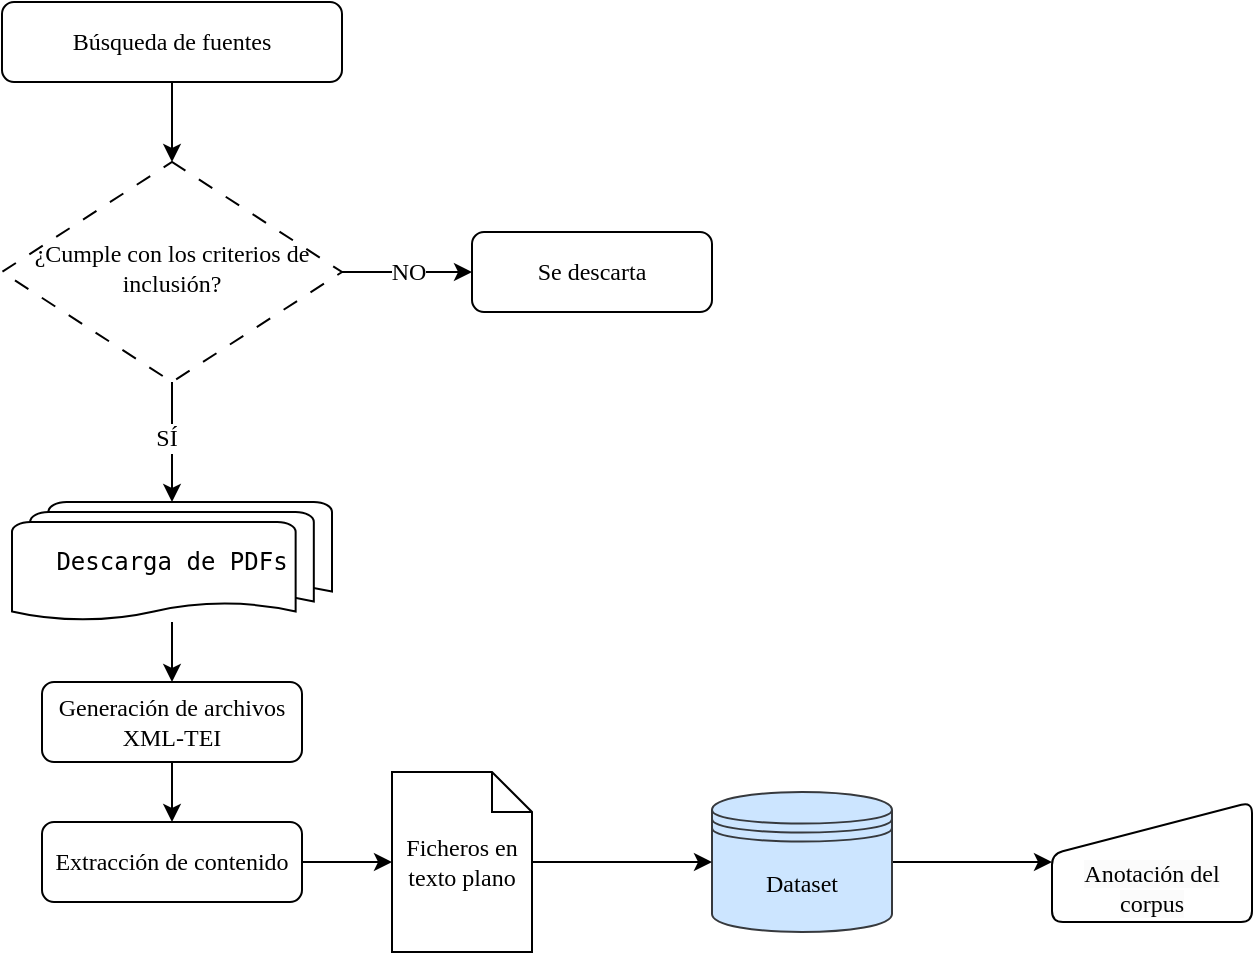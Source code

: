 <mxfile version="24.8.3">
  <diagram id="C5RBs43oDa-KdzZeNtuy" name="Page-1">
    <mxGraphModel dx="1434" dy="772" grid="1" gridSize="10" guides="1" tooltips="1" connect="1" arrows="1" fold="1" page="1" pageScale="1" pageWidth="827" pageHeight="1169" math="0" shadow="0">
      <root>
        <mxCell id="WIyWlLk6GJQsqaUBKTNV-0" />
        <mxCell id="WIyWlLk6GJQsqaUBKTNV-1" parent="WIyWlLk6GJQsqaUBKTNV-0" />
        <mxCell id="5BztQn5_08TIMHJcGIpN-32" value="" style="edgeStyle=orthogonalEdgeStyle;rounded=0;orthogonalLoop=1;jettySize=auto;html=1;fontFamily=Lucida Console;fontSize=12;fontColor=default;labelBorderColor=none;" edge="1" parent="WIyWlLk6GJQsqaUBKTNV-1" source="WIyWlLk6GJQsqaUBKTNV-2" target="WIyWlLk6GJQsqaUBKTNV-3">
          <mxGeometry relative="1" as="geometry" />
        </mxCell>
        <mxCell id="WIyWlLk6GJQsqaUBKTNV-2" value="Búsqueda de fuentes" style="shape=manual;whiteSpace=wrap;fontSize=12;glass=0;strokeWidth=1;shadow=0;labelBorderColor=none;html=1;verticalAlign=middle;fontFamily=Lucida Console;rounded=1;strokeColor=default;align=center;fontColor=default;fillColor=default;" parent="WIyWlLk6GJQsqaUBKTNV-1" vertex="1">
          <mxGeometry x="45" y="40" width="170" height="40" as="geometry" />
        </mxCell>
        <mxCell id="5BztQn5_08TIMHJcGIpN-33" value="NO" style="edgeStyle=orthogonalEdgeStyle;rounded=0;orthogonalLoop=1;jettySize=auto;html=1;fontFamily=Lucida Console;fontSize=12;fontColor=default;labelBorderColor=none;" edge="1" parent="WIyWlLk6GJQsqaUBKTNV-1" source="WIyWlLk6GJQsqaUBKTNV-3" target="WIyWlLk6GJQsqaUBKTNV-6">
          <mxGeometry relative="1" as="geometry" />
        </mxCell>
        <mxCell id="5BztQn5_08TIMHJcGIpN-34" value="" style="edgeStyle=orthogonalEdgeStyle;rounded=0;orthogonalLoop=1;jettySize=auto;html=1;fontFamily=Lucida Console;fontSize=12;fontColor=default;labelBorderColor=none;" edge="1" parent="WIyWlLk6GJQsqaUBKTNV-1" source="WIyWlLk6GJQsqaUBKTNV-3" target="5BztQn5_08TIMHJcGIpN-12">
          <mxGeometry relative="1" as="geometry" />
        </mxCell>
        <mxCell id="5BztQn5_08TIMHJcGIpN-35" value="SÍ" style="edgeLabel;html=1;align=center;verticalAlign=middle;resizable=0;points=[];rounded=1;shadow=0;glass=0;strokeColor=default;strokeWidth=1;fontFamily=Lucida Console;fontSize=12;fontColor=default;labelBorderColor=none;fillColor=default;" vertex="1" connectable="0" parent="5BztQn5_08TIMHJcGIpN-34">
          <mxGeometry x="-0.08" y="-3" relative="1" as="geometry">
            <mxPoint as="offset" />
          </mxGeometry>
        </mxCell>
        <mxCell id="WIyWlLk6GJQsqaUBKTNV-3" value="¿Cumple con los criterios de inclusión?" style="rhombus;whiteSpace=wrap;shadow=0;fontFamily=Lucida Console;fontSize=12;align=center;strokeWidth=1;spacing=6;spacingTop=-4;dashed=1;dashPattern=8 8;fillStyle=solid;labelBorderColor=none;html=1;verticalAlign=middle;" parent="WIyWlLk6GJQsqaUBKTNV-1" vertex="1">
          <mxGeometry x="45" y="120" width="170" height="110" as="geometry" />
        </mxCell>
        <mxCell id="WIyWlLk6GJQsqaUBKTNV-6" value="Se descarta" style="rounded=1;whiteSpace=wrap;fontSize=12;glass=0;strokeWidth=1;shadow=0;labelBorderColor=none;html=1;verticalAlign=middle;fontFamily=Lucida Console;" parent="WIyWlLk6GJQsqaUBKTNV-1" vertex="1">
          <mxGeometry x="280" y="155" width="120" height="40" as="geometry" />
        </mxCell>
        <mxCell id="5BztQn5_08TIMHJcGIpN-22" value="" style="edgeStyle=orthogonalEdgeStyle;rounded=0;orthogonalLoop=1;jettySize=auto;html=1;fontFamily=Lucida Console;fontSize=12;fontColor=default;labelBorderColor=none;" edge="1" parent="WIyWlLk6GJQsqaUBKTNV-1" source="WIyWlLk6GJQsqaUBKTNV-8" target="WIyWlLk6GJQsqaUBKTNV-10">
          <mxGeometry relative="1" as="geometry" />
        </mxCell>
        <mxCell id="WIyWlLk6GJQsqaUBKTNV-8" value="Generación de archivos XML-TEI" style="rounded=1;whiteSpace=wrap;fontSize=12;glass=0;strokeWidth=1;shadow=0;labelBorderColor=none;html=1;verticalAlign=middle;fontFamily=Lucida Console;" parent="WIyWlLk6GJQsqaUBKTNV-1" vertex="1">
          <mxGeometry x="65" y="380" width="130" height="40" as="geometry" />
        </mxCell>
        <mxCell id="5BztQn5_08TIMHJcGIpN-24" value="" style="edgeStyle=orthogonalEdgeStyle;rounded=0;orthogonalLoop=1;jettySize=auto;html=1;fontFamily=Lucida Console;fontSize=12;fontColor=default;labelBorderColor=none;" edge="1" parent="WIyWlLk6GJQsqaUBKTNV-1" source="WIyWlLk6GJQsqaUBKTNV-10" target="5BztQn5_08TIMHJcGIpN-21">
          <mxGeometry relative="1" as="geometry" />
        </mxCell>
        <mxCell id="WIyWlLk6GJQsqaUBKTNV-10" value="Extracción de contenido" style="rounded=1;whiteSpace=wrap;fontSize=12;glass=0;strokeWidth=1;shadow=0;labelBorderColor=none;html=1;verticalAlign=middle;fontFamily=Lucida Console;" parent="WIyWlLk6GJQsqaUBKTNV-1" vertex="1">
          <mxGeometry x="65" y="450" width="130" height="40" as="geometry" />
        </mxCell>
        <mxCell id="5BztQn5_08TIMHJcGIpN-20" value="" style="edgeStyle=orthogonalEdgeStyle;rounded=0;orthogonalLoop=1;jettySize=auto;html=1;fontFamily=Lucida Console;fontSize=12;fontColor=default;labelBorderColor=none;" edge="1" parent="WIyWlLk6GJQsqaUBKTNV-1" source="5BztQn5_08TIMHJcGIpN-0" target="5BztQn5_08TIMHJcGIpN-19">
          <mxGeometry relative="1" as="geometry" />
        </mxCell>
        <mxCell id="5BztQn5_08TIMHJcGIpN-0" value="Dataset" style="shape=datastore;whiteSpace=wrap;labelBorderColor=none;html=1;verticalAlign=middle;fontFamily=Lucida Console;fontSize=12;fillColor=#cce5ff;strokeColor=#36393d;" vertex="1" parent="WIyWlLk6GJQsqaUBKTNV-1">
          <mxGeometry x="400" y="435" width="90" height="70" as="geometry" />
        </mxCell>
        <mxCell id="5BztQn5_08TIMHJcGIpN-14" value="" style="edgeStyle=orthogonalEdgeStyle;rounded=0;orthogonalLoop=1;jettySize=auto;html=1;fontFamily=Lucida Console;fontSize=12;fontColor=default;labelBorderColor=none;" edge="1" parent="WIyWlLk6GJQsqaUBKTNV-1" source="5BztQn5_08TIMHJcGIpN-12" target="WIyWlLk6GJQsqaUBKTNV-8">
          <mxGeometry relative="1" as="geometry" />
        </mxCell>
        <mxCell id="5BztQn5_08TIMHJcGIpN-12" value="&lt;pre&gt;Descarga de PDFs&lt;/pre&gt;" style="strokeWidth=1;html=1;shape=mxgraph.flowchart.multi-document;whiteSpace=wrap;" vertex="1" parent="WIyWlLk6GJQsqaUBKTNV-1">
          <mxGeometry x="50" y="290" width="160" height="60" as="geometry" />
        </mxCell>
        <mxCell id="5BztQn5_08TIMHJcGIpN-19" value="&lt;span style=&quot;color: rgb(0, 0, 0); font-family: &amp;quot;Lucida Console&amp;quot;; font-size: 12px; font-style: normal; font-variant-ligatures: normal; font-variant-caps: normal; font-weight: 400; letter-spacing: normal; orphans: 2; text-align: center; text-indent: 0px; text-transform: none; widows: 2; word-spacing: 0px; -webkit-text-stroke-width: 0px; white-space: normal; background-color: rgb(251, 251, 251); text-decoration-thickness: initial; text-decoration-style: initial; text-decoration-color: initial; display: inline !important; float: none;&quot;&gt;Anotación del corpus&lt;/span&gt;" style="html=1;strokeWidth=1;shape=manualInput;whiteSpace=wrap;rounded=1;size=26;arcSize=11;shadow=0;glass=0;strokeColor=default;align=center;verticalAlign=bottom;fontFamily=Lucida Console;fontSize=12;fontColor=default;labelBorderColor=none;fillColor=default;" vertex="1" parent="WIyWlLk6GJQsqaUBKTNV-1">
          <mxGeometry x="570" y="440" width="100" height="60" as="geometry" />
        </mxCell>
        <mxCell id="5BztQn5_08TIMHJcGIpN-25" value="" style="edgeStyle=orthogonalEdgeStyle;rounded=0;orthogonalLoop=1;jettySize=auto;html=1;fontFamily=Lucida Console;fontSize=12;fontColor=default;labelBorderColor=none;" edge="1" parent="WIyWlLk6GJQsqaUBKTNV-1" source="5BztQn5_08TIMHJcGIpN-21" target="5BztQn5_08TIMHJcGIpN-0">
          <mxGeometry relative="1" as="geometry" />
        </mxCell>
        <mxCell id="5BztQn5_08TIMHJcGIpN-21" value="Ficheros en texto plano" style="shape=note;size=20;whiteSpace=wrap;html=1;rounded=1;shadow=0;glass=0;strokeWidth=1;align=center;verticalAlign=middle;fontFamily=Lucida Console;fontSize=12;labelBorderColor=none;" vertex="1" parent="WIyWlLk6GJQsqaUBKTNV-1">
          <mxGeometry x="240" y="425" width="70" height="90" as="geometry" />
        </mxCell>
      </root>
    </mxGraphModel>
  </diagram>
</mxfile>
